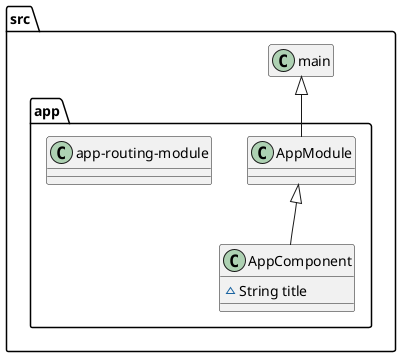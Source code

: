 @startuml

package src {

    class main
    hide main methods
    hide main fields

    package app {

        class AppModule {

        }

        class AppComponent {
            ~String title
        }

        main <|-- AppModule
        AppModule <|-- AppComponent

        class app-routing-module {

        }

    }
}

@enduml